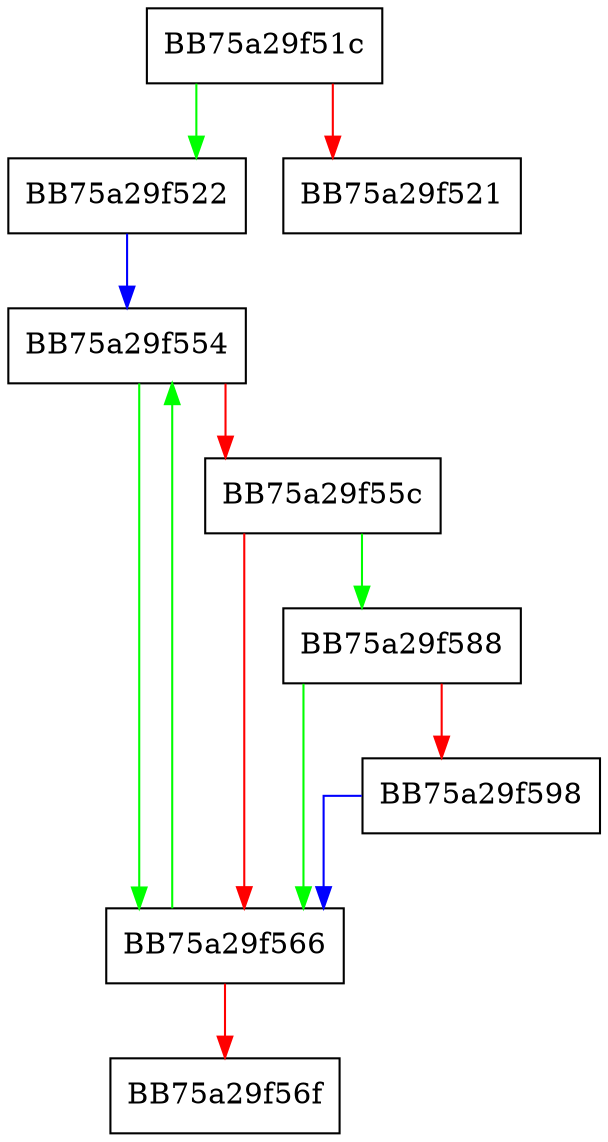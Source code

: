 digraph sqlite3CodeRowTrigger {
  node [shape="box"];
  graph [splines=ortho];
  BB75a29f51c -> BB75a29f522 [color="green"];
  BB75a29f51c -> BB75a29f521 [color="red"];
  BB75a29f522 -> BB75a29f554 [color="blue"];
  BB75a29f554 -> BB75a29f566 [color="green"];
  BB75a29f554 -> BB75a29f55c [color="red"];
  BB75a29f55c -> BB75a29f588 [color="green"];
  BB75a29f55c -> BB75a29f566 [color="red"];
  BB75a29f566 -> BB75a29f554 [color="green"];
  BB75a29f566 -> BB75a29f56f [color="red"];
  BB75a29f588 -> BB75a29f566 [color="green"];
  BB75a29f588 -> BB75a29f598 [color="red"];
  BB75a29f598 -> BB75a29f566 [color="blue"];
}
